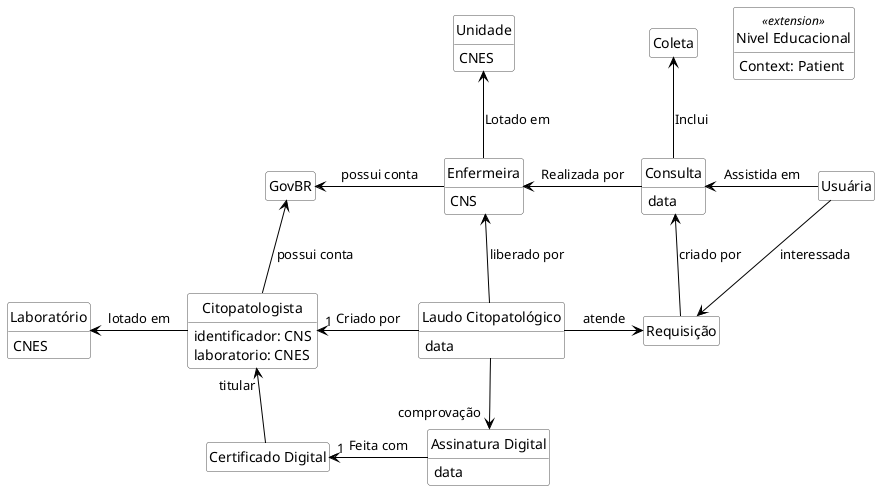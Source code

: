 @startuml fhir

hide circle
hide methods
hide empty members

skinparam class {
    BackgroundColor White
    ArrowColor Black
    BorderColor #505050
}

class "Nivel Educacional" as NivelEducacional <<extension>> {
    Context: Patient
}

class Enfermeira {
    CNS
}

class Unidade {
    CNES
}

class Citopatologista {
    identificador: CNS
    laboratorio: CNES
}

class Laboratório {
    CNES
}

class Consulta {
    data
}

class "Laudo Citopatológico" as Laudo {
    data
}

class "Assinatura Digital" as Assinatura {
    data
}

class "Certificado Digital" as Certificado {}


' note top of Laboratório : Responsável pelo laudo

Enfermeira -up-> Unidade: Lotado em
Enfermeira -left-> GovBR : possui conta

Usuária -left-> Consulta : Assistida em
Consulta -up-> Coleta : Inclui
Consulta -left-> Enfermeira: Realizada por
Usuária --> Requisição: interessada
Requisição -up-> Consulta : criado por

Citopatologista "1" <-right- Laudo : Criado por
Laudo -> Requisição: atende
Laudo -down-> "comprovação" Assinatura
Enfermeira <-down- Laudo : liberado por
Citopatologista -left-> Laboratório : lotado em
Citopatologista "titular" <-down- Certificado
GovBR <-- Citopatologista: possui conta
Assinatura -left-> "1" Certificado : Feita com

@enduml